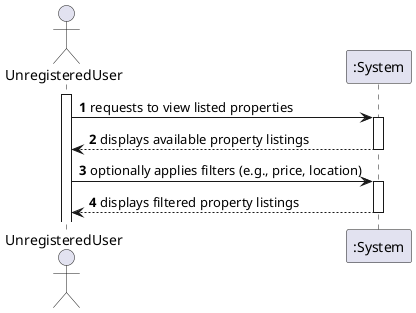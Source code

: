 @startuml
autoactivate on
autonumber

actor "UnregisteredUser" as UnregisteredUser
participant ":System" as System

activate UnregisteredUser

UnregisteredUser -> System: requests to view listed properties
System --> UnregisteredUser: displays available property listings

UnregisteredUser -> System: optionally applies filters (e.g., price, location)
System --> UnregisteredUser: displays filtered property listings
@enduml

